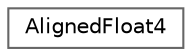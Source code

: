 digraph "Graphical Class Hierarchy"
{
 // INTERACTIVE_SVG=YES
 // LATEX_PDF_SIZE
  bgcolor="transparent";
  edge [fontname=Helvetica,fontsize=10,labelfontname=Helvetica,labelfontsize=10];
  node [fontname=Helvetica,fontsize=10,shape=box,height=0.2,width=0.4];
  rankdir="LR";
  Node0 [id="Node000000",label="AlignedFloat4",height=0.2,width=0.4,color="grey40", fillcolor="white", style="filled",URL="$dd/d11/structAlignedFloat4.html",tooltip=" "];
}
